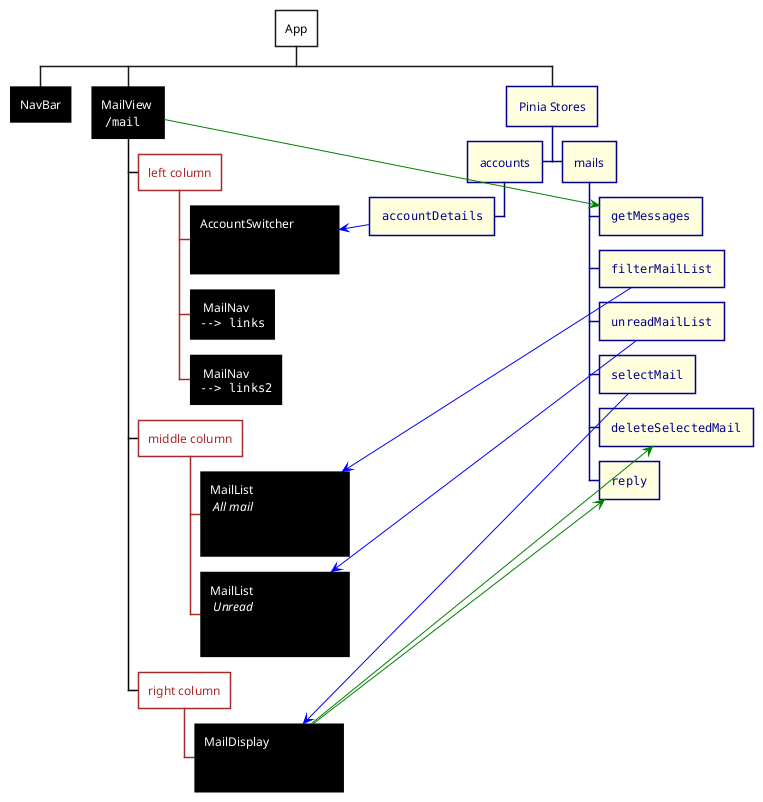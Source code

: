 @startwbs
<style>
wbsDiagram {
  .component {
    FontColor white
    LineColor black
    BackgroundColor black
  }
  .layout {
    FontColor brown
    LineColor brown
    BackgroundColor white
  }
  .store {
    Padding 12
    FontColor darkblue
    LineColor darkblue
    BackgroundColor LightYellow
  }
}
</style>
*[#white] App
** NavBar <<component>>
'**: Home
'""/"";
'** Failed \n""/failed""
**(c0) MailView \n ""/mail"" <<component>>
*** left column <<layout>>
****(c1) AccountSwitcher \n\n <img:AccountSwitcher.png{scale=0.3}> <<component>>
****: MailNav
""--> links""; <<component>>
****: MailNav
""--> links2""; <<component>>
*** middle column <<layout>>
****(c2) MailList \n //All mail// \n\n <img:MailsList.png{scale=0.3}> <<component>>
****(c3) MailList \n //Unread// \n\n <img:Unread.png{scale=0.3}> <<component>>
*** right column <<layout>>
****(c4) MailDisplay \n\n <img:Mail.png{scale=0.3}> <<component>>
** Pinia Stores <<store>>
--- accounts <<store>>
----(s0) ""accountDetails"" <<store>>
*** mails <<store>>
****(s1) ""getMessages"" <<store>>
****(s2) ""filterMailList"" <<store>>
****(s3) ""unreadMailList"" <<store>>
****(s4) ""selectMail"" <<store>>
****(s5) ""deleteSelectedMail"" <<store>>
****(s6) ""reply"" <<store>>
c0 --> s1 #green
s0 --> c1 #blue
s2 --> c2 #blue
s3 --> c3 #blue
s4 --> c4 #blue
c4 --> s5 #green
c4 --> s6 #green
@endwbs
